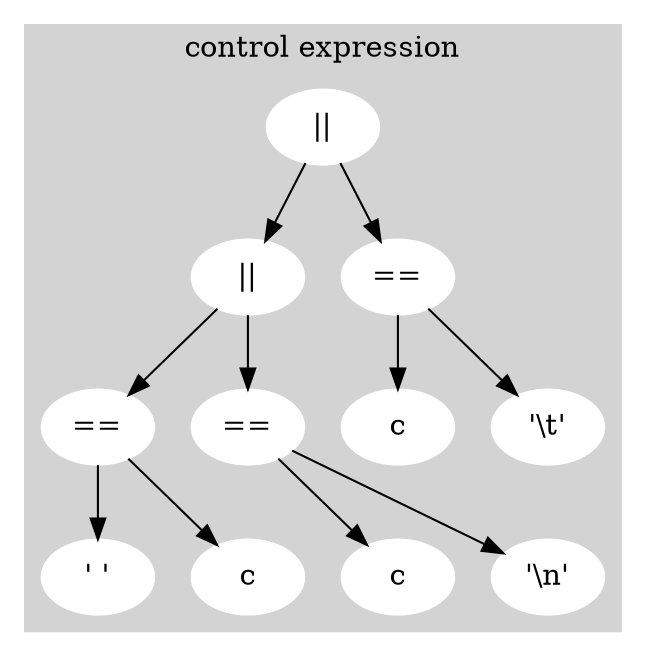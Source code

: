digraph counter{

subgraph cluster{

    style=filled;
    color=lightgrey;
    node [style=filled,color=white];

    1[label = <||>];
    1->{2, a};
    
    2[label = <||>];
    2->{g, d};

    a[label = <==> ];
    a -> {c0,i};
    c0[label = <c>];
    b[label = <' '> ];

    d[label = <==>];
    d-> {e, f};
    e[label = <c>];
    f[label = <'\n'>];

    g[label = <==>];
    g->{h, b};
    h[label = <c>];
    i[label = <'\t'>];

    label = "control expression";
  }

}